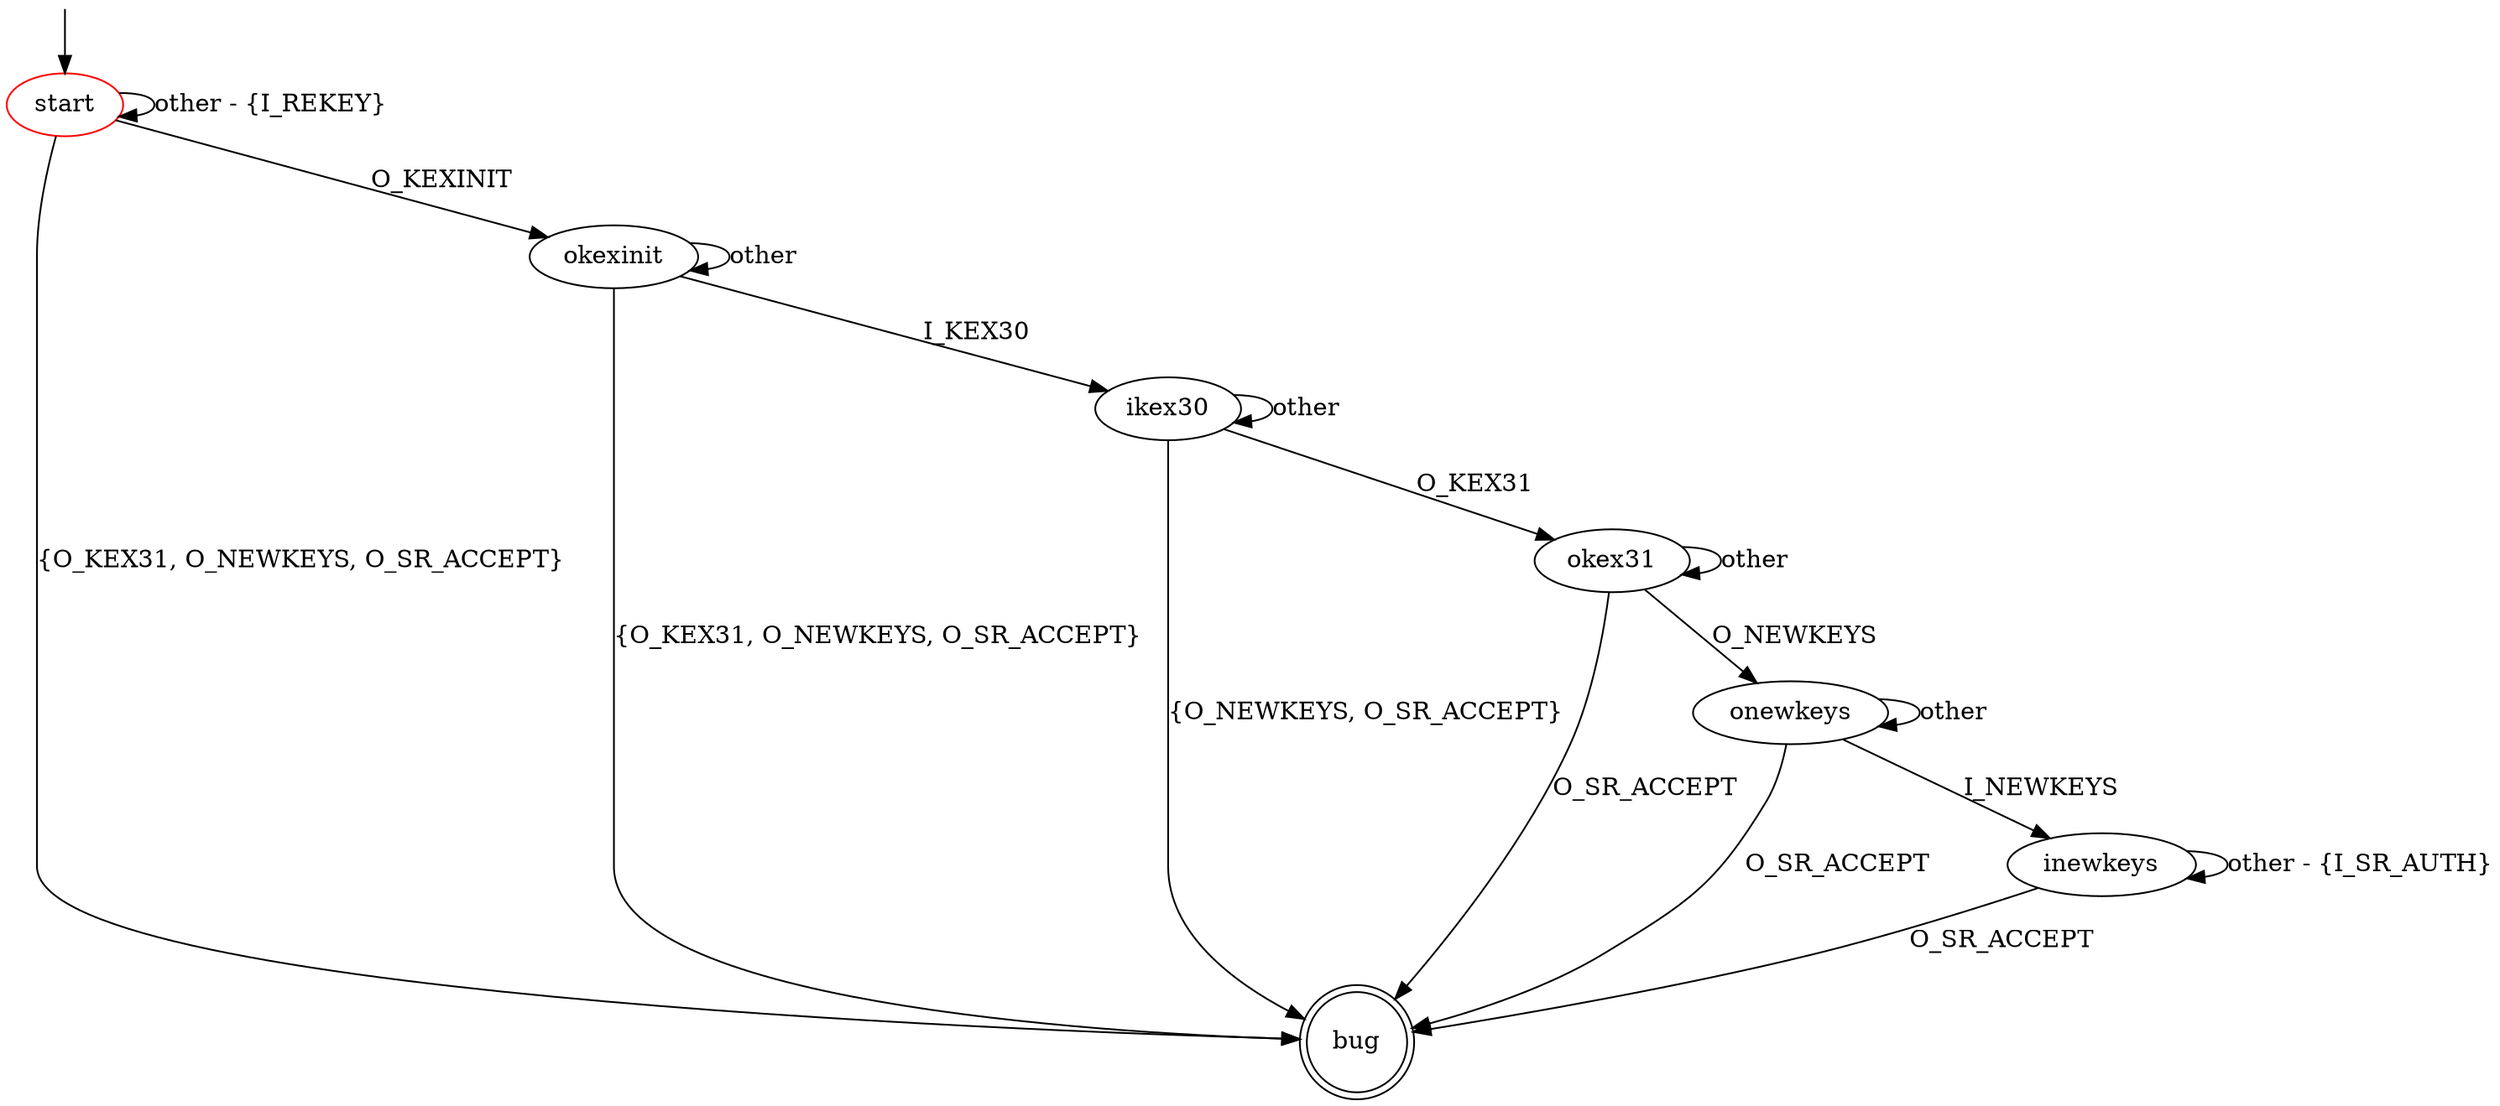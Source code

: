 digraph G {
label=""
start [color="red"]
bug [shape="doublecircle"]

start -> okexinit [label="O_KEXINIT"]
start -> start [label="other - {I_REKEY}"]
start -> bug [label="{O_KEX31, O_NEWKEYS, O_SR_ACCEPT}"]

okexinit -> ikex30 [label="I_KEX30"]
okexinit -> okexinit [label="other"]
okexinit -> bug [label="{O_KEX31, O_NEWKEYS, O_SR_ACCEPT}"]

ikex30 -> okex31 [label="O_KEX31"]
ikex30 -> ikex30 [label="other"]
ikex30 -> bug [label="{O_NEWKEYS, O_SR_ACCEPT}"]

okex31 -> onewkeys [label="O_NEWKEYS"]
okex31 -> okex31 [label="other"]
okex31 -> bug [label="O_SR_ACCEPT"]

onewkeys -> inewkeys [label="I_NEWKEYS"]
onewkeys -> onewkeys [label="other"]
onewkeys -> bug [label="O_SR_ACCEPT"]

inewkeys -> inewkeys [label="other - {I_SR_AUTH}"]
inewkeys -> bug [label="O_SR_ACCEPT"]


__start0 [label="" shape="none" width="0" height="0"];
__start0 -> start;
}
